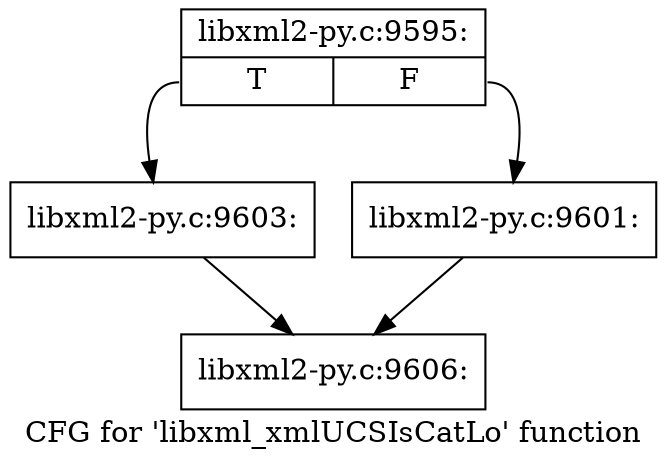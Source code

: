 digraph "CFG for 'libxml_xmlUCSIsCatLo' function" {
	label="CFG for 'libxml_xmlUCSIsCatLo' function";

	Node0x4537fa0 [shape=record,label="{libxml2-py.c:9595:|{<s0>T|<s1>F}}"];
	Node0x4537fa0:s0 -> Node0x453ae50;
	Node0x4537fa0:s1 -> Node0x453ae00;
	Node0x453ae00 [shape=record,label="{libxml2-py.c:9601:}"];
	Node0x453ae00 -> Node0x4539a60;
	Node0x453ae50 [shape=record,label="{libxml2-py.c:9603:}"];
	Node0x453ae50 -> Node0x4539a60;
	Node0x4539a60 [shape=record,label="{libxml2-py.c:9606:}"];
}
